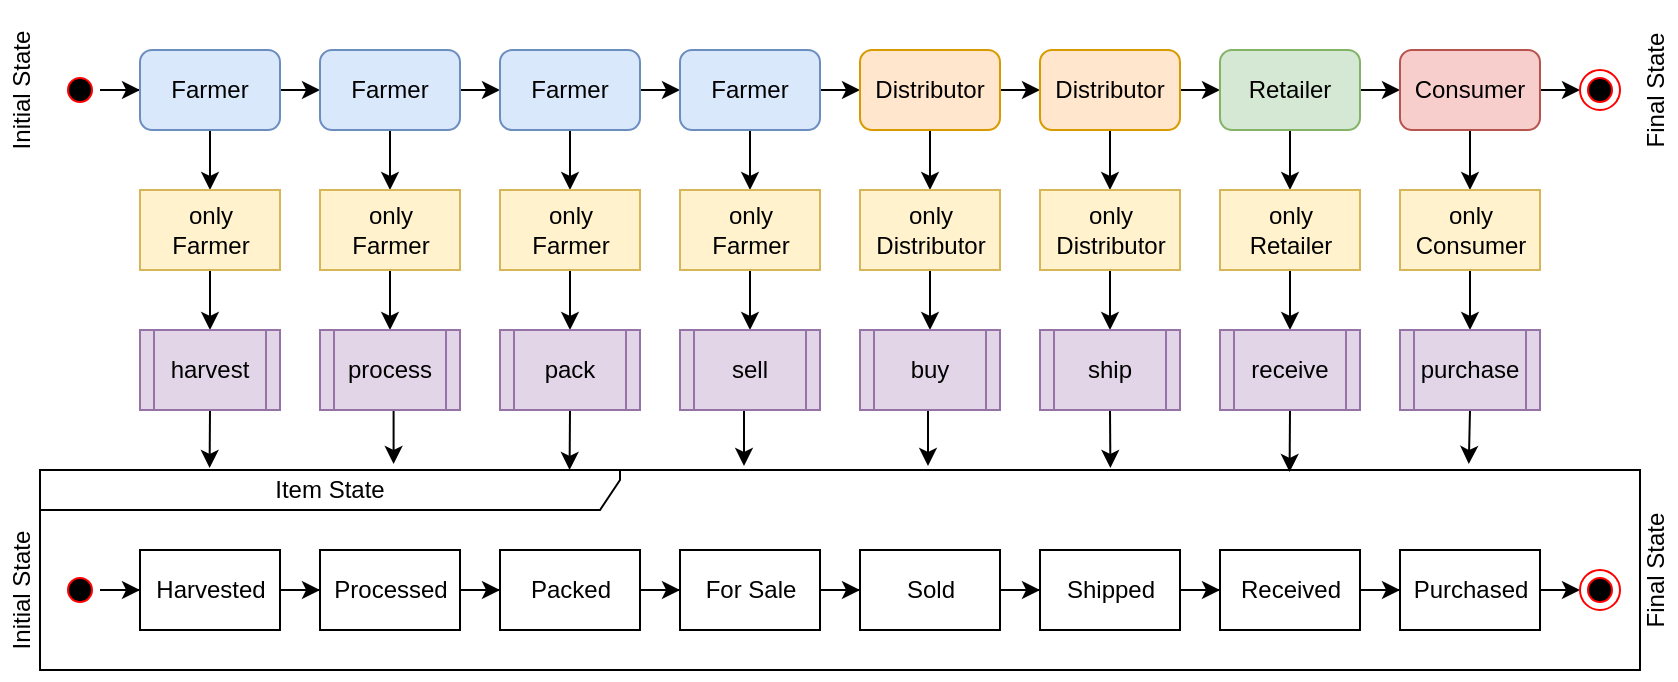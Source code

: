 <mxfile version="15.8.6" type="device"><diagram name="Page-1" id="0783ab3e-0a74-02c8-0abd-f7b4e66b4bec"><mxGraphModel dx="1422" dy="752" grid="1" gridSize="10" guides="1" tooltips="1" connect="1" arrows="1" fold="1" page="1" pageScale="1" pageWidth="850" pageHeight="1100" background="none" math="0" shadow="0"><root><mxCell id="0"/><mxCell id="1" parent="0"/><mxCell id="DlT9z5k3GYsCIGhqba7K-51" value="Item State" style="shape=umlFrame;whiteSpace=wrap;html=1;width=290;height=20;" vertex="1" parent="1"><mxGeometry x="30" y="250" width="800" height="100" as="geometry"/></mxCell><mxCell id="DlT9z5k3GYsCIGhqba7K-57" value="" style="edgeStyle=orthogonalEdgeStyle;rounded=0;orthogonalLoop=1;jettySize=auto;html=1;" edge="1" parent="1" source="DlT9z5k3GYsCIGhqba7K-52" target="DlT9z5k3GYsCIGhqba7K-56"><mxGeometry relative="1" as="geometry"/></mxCell><mxCell id="DlT9z5k3GYsCIGhqba7K-52" value="Harvested" style="html=1;" vertex="1" parent="1"><mxGeometry x="80" y="290" width="70" height="40" as="geometry"/></mxCell><mxCell id="DlT9z5k3GYsCIGhqba7K-55" value="" style="edgeStyle=orthogonalEdgeStyle;rounded=0;orthogonalLoop=1;jettySize=auto;html=1;" edge="1" parent="1" source="DlT9z5k3GYsCIGhqba7K-53" target="DlT9z5k3GYsCIGhqba7K-52"><mxGeometry relative="1" as="geometry"/></mxCell><mxCell id="DlT9z5k3GYsCIGhqba7K-53" value="" style="ellipse;html=1;shape=startState;fillColor=#000000;strokeColor=#ff0000;" vertex="1" parent="1"><mxGeometry x="40" y="300" width="20" height="20" as="geometry"/></mxCell><mxCell id="DlT9z5k3GYsCIGhqba7K-59" value="" style="edgeStyle=orthogonalEdgeStyle;rounded=0;orthogonalLoop=1;jettySize=auto;html=1;" edge="1" parent="1" source="DlT9z5k3GYsCIGhqba7K-56" target="DlT9z5k3GYsCIGhqba7K-58"><mxGeometry relative="1" as="geometry"/></mxCell><mxCell id="DlT9z5k3GYsCIGhqba7K-56" value="Processed" style="html=1;" vertex="1" parent="1"><mxGeometry x="170" y="290" width="70" height="40" as="geometry"/></mxCell><mxCell id="DlT9z5k3GYsCIGhqba7K-61" value="" style="edgeStyle=orthogonalEdgeStyle;rounded=0;orthogonalLoop=1;jettySize=auto;html=1;" edge="1" parent="1" source="DlT9z5k3GYsCIGhqba7K-58" target="DlT9z5k3GYsCIGhqba7K-60"><mxGeometry relative="1" as="geometry"/></mxCell><mxCell id="DlT9z5k3GYsCIGhqba7K-58" value="Packed" style="html=1;" vertex="1" parent="1"><mxGeometry x="260" y="290" width="70" height="40" as="geometry"/></mxCell><mxCell id="DlT9z5k3GYsCIGhqba7K-63" value="" style="edgeStyle=orthogonalEdgeStyle;rounded=0;orthogonalLoop=1;jettySize=auto;html=1;" edge="1" parent="1" source="DlT9z5k3GYsCIGhqba7K-60" target="DlT9z5k3GYsCIGhqba7K-62"><mxGeometry relative="1" as="geometry"/></mxCell><mxCell id="DlT9z5k3GYsCIGhqba7K-60" value="For Sale" style="html=1;" vertex="1" parent="1"><mxGeometry x="350" y="290" width="70" height="40" as="geometry"/></mxCell><mxCell id="DlT9z5k3GYsCIGhqba7K-65" value="" style="edgeStyle=orthogonalEdgeStyle;rounded=0;orthogonalLoop=1;jettySize=auto;html=1;" edge="1" parent="1" source="DlT9z5k3GYsCIGhqba7K-62" target="DlT9z5k3GYsCIGhqba7K-64"><mxGeometry relative="1" as="geometry"/></mxCell><mxCell id="DlT9z5k3GYsCIGhqba7K-62" value="Sold" style="html=1;" vertex="1" parent="1"><mxGeometry x="440" y="290" width="70" height="40" as="geometry"/></mxCell><mxCell id="DlT9z5k3GYsCIGhqba7K-67" value="" style="edgeStyle=orthogonalEdgeStyle;rounded=0;orthogonalLoop=1;jettySize=auto;html=1;" edge="1" parent="1" source="DlT9z5k3GYsCIGhqba7K-64" target="DlT9z5k3GYsCIGhqba7K-66"><mxGeometry relative="1" as="geometry"/></mxCell><mxCell id="DlT9z5k3GYsCIGhqba7K-64" value="Shipped" style="html=1;" vertex="1" parent="1"><mxGeometry x="530" y="290" width="70" height="40" as="geometry"/></mxCell><mxCell id="DlT9z5k3GYsCIGhqba7K-69" value="" style="edgeStyle=orthogonalEdgeStyle;rounded=0;orthogonalLoop=1;jettySize=auto;html=1;" edge="1" parent="1" source="DlT9z5k3GYsCIGhqba7K-66" target="DlT9z5k3GYsCIGhqba7K-68"><mxGeometry relative="1" as="geometry"/></mxCell><mxCell id="DlT9z5k3GYsCIGhqba7K-66" value="Received" style="html=1;" vertex="1" parent="1"><mxGeometry x="620" y="290" width="70" height="40" as="geometry"/></mxCell><mxCell id="DlT9z5k3GYsCIGhqba7K-72" value="" style="edgeStyle=orthogonalEdgeStyle;rounded=0;orthogonalLoop=1;jettySize=auto;html=1;" edge="1" parent="1" source="DlT9z5k3GYsCIGhqba7K-68"><mxGeometry relative="1" as="geometry"><mxPoint x="800" y="310" as="targetPoint"/></mxGeometry></mxCell><mxCell id="DlT9z5k3GYsCIGhqba7K-68" value="Purchased" style="html=1;" vertex="1" parent="1"><mxGeometry x="710" y="290" width="70" height="40" as="geometry"/></mxCell><mxCell id="DlT9z5k3GYsCIGhqba7K-70" value="" style="ellipse;html=1;shape=endState;fillColor=#000000;strokeColor=#ff0000;" vertex="1" parent="1"><mxGeometry x="800" y="300" width="20" height="20" as="geometry"/></mxCell><mxCell id="DlT9z5k3GYsCIGhqba7K-89" value="" style="edgeStyle=orthogonalEdgeStyle;rounded=0;orthogonalLoop=1;jettySize=auto;html=1;entryX=0;entryY=0.5;entryDx=0;entryDy=0;" edge="1" parent="1" source="DlT9z5k3GYsCIGhqba7K-73" target="DlT9z5k3GYsCIGhqba7K-76"><mxGeometry relative="1" as="geometry"/></mxCell><mxCell id="DlT9z5k3GYsCIGhqba7K-73" value="" style="ellipse;html=1;shape=startState;fillColor=#000000;strokeColor=#ff0000;" vertex="1" parent="1"><mxGeometry x="40" y="50" width="20" height="20" as="geometry"/></mxCell><mxCell id="DlT9z5k3GYsCIGhqba7K-90" style="edgeStyle=orthogonalEdgeStyle;rounded=0;orthogonalLoop=1;jettySize=auto;html=1;exitX=1;exitY=0.5;exitDx=0;exitDy=0;entryX=0;entryY=0.5;entryDx=0;entryDy=0;" edge="1" parent="1" source="DlT9z5k3GYsCIGhqba7K-76" target="DlT9z5k3GYsCIGhqba7K-77"><mxGeometry relative="1" as="geometry"/></mxCell><mxCell id="DlT9z5k3GYsCIGhqba7K-117" style="edgeStyle=orthogonalEdgeStyle;rounded=0;orthogonalLoop=1;jettySize=auto;html=1;exitX=0.5;exitY=1;exitDx=0;exitDy=0;entryX=0.5;entryY=0;entryDx=0;entryDy=0;" edge="1" parent="1" source="DlT9z5k3GYsCIGhqba7K-76" target="DlT9z5k3GYsCIGhqba7K-100"><mxGeometry relative="1" as="geometry"/></mxCell><mxCell id="DlT9z5k3GYsCIGhqba7K-76" value="Farmer" style="rounded=1;whiteSpace=wrap;html=1;fillColor=#dae8fc;strokeColor=#6c8ebf;" vertex="1" parent="1"><mxGeometry x="80" y="40" width="70" height="40" as="geometry"/></mxCell><mxCell id="DlT9z5k3GYsCIGhqba7K-91" style="edgeStyle=orthogonalEdgeStyle;rounded=0;orthogonalLoop=1;jettySize=auto;html=1;exitX=1;exitY=0.5;exitDx=0;exitDy=0;entryX=0;entryY=0.5;entryDx=0;entryDy=0;" edge="1" parent="1" source="DlT9z5k3GYsCIGhqba7K-77" target="DlT9z5k3GYsCIGhqba7K-78"><mxGeometry relative="1" as="geometry"/></mxCell><mxCell id="DlT9z5k3GYsCIGhqba7K-120" style="edgeStyle=orthogonalEdgeStyle;rounded=0;orthogonalLoop=1;jettySize=auto;html=1;exitX=0.5;exitY=1;exitDx=0;exitDy=0;entryX=0.5;entryY=0;entryDx=0;entryDy=0;" edge="1" parent="1" source="DlT9z5k3GYsCIGhqba7K-77" target="DlT9z5k3GYsCIGhqba7K-101"><mxGeometry relative="1" as="geometry"/></mxCell><mxCell id="DlT9z5k3GYsCIGhqba7K-77" value="Farmer" style="rounded=1;whiteSpace=wrap;html=1;fillColor=#dae8fc;strokeColor=#6c8ebf;" vertex="1" parent="1"><mxGeometry x="170" y="40" width="70" height="40" as="geometry"/></mxCell><mxCell id="DlT9z5k3GYsCIGhqba7K-92" style="edgeStyle=orthogonalEdgeStyle;rounded=0;orthogonalLoop=1;jettySize=auto;html=1;exitX=1;exitY=0.5;exitDx=0;exitDy=0;entryX=0;entryY=0.5;entryDx=0;entryDy=0;" edge="1" parent="1" source="DlT9z5k3GYsCIGhqba7K-78" target="DlT9z5k3GYsCIGhqba7K-79"><mxGeometry relative="1" as="geometry"/></mxCell><mxCell id="DlT9z5k3GYsCIGhqba7K-123" style="edgeStyle=orthogonalEdgeStyle;rounded=0;orthogonalLoop=1;jettySize=auto;html=1;exitX=0.5;exitY=1;exitDx=0;exitDy=0;entryX=0.5;entryY=0;entryDx=0;entryDy=0;" edge="1" parent="1" source="DlT9z5k3GYsCIGhqba7K-78" target="DlT9z5k3GYsCIGhqba7K-102"><mxGeometry relative="1" as="geometry"/></mxCell><mxCell id="DlT9z5k3GYsCIGhqba7K-78" value="Farmer" style="rounded=1;whiteSpace=wrap;html=1;fillColor=#dae8fc;strokeColor=#6c8ebf;" vertex="1" parent="1"><mxGeometry x="260" y="40" width="70" height="40" as="geometry"/></mxCell><mxCell id="DlT9z5k3GYsCIGhqba7K-93" style="edgeStyle=orthogonalEdgeStyle;rounded=0;orthogonalLoop=1;jettySize=auto;html=1;exitX=1;exitY=0.5;exitDx=0;exitDy=0;entryX=0;entryY=0.5;entryDx=0;entryDy=0;" edge="1" parent="1" source="DlT9z5k3GYsCIGhqba7K-79" target="DlT9z5k3GYsCIGhqba7K-80"><mxGeometry relative="1" as="geometry"/></mxCell><mxCell id="DlT9z5k3GYsCIGhqba7K-126" style="edgeStyle=orthogonalEdgeStyle;rounded=0;orthogonalLoop=1;jettySize=auto;html=1;exitX=0.5;exitY=1;exitDx=0;exitDy=0;entryX=0.5;entryY=0;entryDx=0;entryDy=0;" edge="1" parent="1" source="DlT9z5k3GYsCIGhqba7K-79" target="DlT9z5k3GYsCIGhqba7K-103"><mxGeometry relative="1" as="geometry"/></mxCell><mxCell id="DlT9z5k3GYsCIGhqba7K-79" value="Farmer" style="rounded=1;whiteSpace=wrap;html=1;fillColor=#dae8fc;strokeColor=#6c8ebf;" vertex="1" parent="1"><mxGeometry x="350" y="40" width="70" height="40" as="geometry"/></mxCell><mxCell id="DlT9z5k3GYsCIGhqba7K-94" style="edgeStyle=orthogonalEdgeStyle;rounded=0;orthogonalLoop=1;jettySize=auto;html=1;exitX=1;exitY=0.5;exitDx=0;exitDy=0;entryX=0;entryY=0.5;entryDx=0;entryDy=0;" edge="1" parent="1" source="DlT9z5k3GYsCIGhqba7K-80" target="DlT9z5k3GYsCIGhqba7K-81"><mxGeometry relative="1" as="geometry"/></mxCell><mxCell id="DlT9z5k3GYsCIGhqba7K-129" style="edgeStyle=orthogonalEdgeStyle;rounded=0;orthogonalLoop=1;jettySize=auto;html=1;exitX=0.5;exitY=1;exitDx=0;exitDy=0;entryX=0.5;entryY=0;entryDx=0;entryDy=0;" edge="1" parent="1" source="DlT9z5k3GYsCIGhqba7K-80" target="DlT9z5k3GYsCIGhqba7K-104"><mxGeometry relative="1" as="geometry"/></mxCell><mxCell id="DlT9z5k3GYsCIGhqba7K-80" value="Distributor" style="rounded=1;whiteSpace=wrap;html=1;fillColor=#ffe6cc;strokeColor=#d79b00;" vertex="1" parent="1"><mxGeometry x="440" y="40" width="70" height="40" as="geometry"/></mxCell><mxCell id="DlT9z5k3GYsCIGhqba7K-95" style="edgeStyle=orthogonalEdgeStyle;rounded=0;orthogonalLoop=1;jettySize=auto;html=1;exitX=1;exitY=0.5;exitDx=0;exitDy=0;entryX=0;entryY=0.5;entryDx=0;entryDy=0;" edge="1" parent="1" source="DlT9z5k3GYsCIGhqba7K-81" target="DlT9z5k3GYsCIGhqba7K-82"><mxGeometry relative="1" as="geometry"/></mxCell><mxCell id="DlT9z5k3GYsCIGhqba7K-132" style="edgeStyle=orthogonalEdgeStyle;rounded=0;orthogonalLoop=1;jettySize=auto;html=1;exitX=0.5;exitY=1;exitDx=0;exitDy=0;entryX=0.5;entryY=0;entryDx=0;entryDy=0;" edge="1" parent="1" source="DlT9z5k3GYsCIGhqba7K-81" target="DlT9z5k3GYsCIGhqba7K-105"><mxGeometry relative="1" as="geometry"/></mxCell><mxCell id="DlT9z5k3GYsCIGhqba7K-81" value="Distributor" style="rounded=1;whiteSpace=wrap;html=1;fillColor=#ffe6cc;strokeColor=#d79b00;" vertex="1" parent="1"><mxGeometry x="530" y="40" width="70" height="40" as="geometry"/></mxCell><mxCell id="DlT9z5k3GYsCIGhqba7K-96" style="edgeStyle=orthogonalEdgeStyle;rounded=0;orthogonalLoop=1;jettySize=auto;html=1;exitX=1;exitY=0.5;exitDx=0;exitDy=0;entryX=0;entryY=0.5;entryDx=0;entryDy=0;" edge="1" parent="1" source="DlT9z5k3GYsCIGhqba7K-82" target="DlT9z5k3GYsCIGhqba7K-83"><mxGeometry relative="1" as="geometry"/></mxCell><mxCell id="DlT9z5k3GYsCIGhqba7K-136" style="edgeStyle=orthogonalEdgeStyle;rounded=0;orthogonalLoop=1;jettySize=auto;html=1;exitX=0.5;exitY=1;exitDx=0;exitDy=0;entryX=0.5;entryY=0;entryDx=0;entryDy=0;" edge="1" parent="1" source="DlT9z5k3GYsCIGhqba7K-82" target="DlT9z5k3GYsCIGhqba7K-106"><mxGeometry relative="1" as="geometry"/></mxCell><mxCell id="DlT9z5k3GYsCIGhqba7K-82" value="Retailer" style="rounded=1;whiteSpace=wrap;html=1;fillColor=#d5e8d4;strokeColor=#82b366;" vertex="1" parent="1"><mxGeometry x="620" y="40" width="70" height="40" as="geometry"/></mxCell><mxCell id="DlT9z5k3GYsCIGhqba7K-97" style="edgeStyle=orthogonalEdgeStyle;rounded=0;orthogonalLoop=1;jettySize=auto;html=1;exitX=1;exitY=0.5;exitDx=0;exitDy=0;entryX=0;entryY=0.5;entryDx=0;entryDy=0;" edge="1" parent="1" source="DlT9z5k3GYsCIGhqba7K-83" target="DlT9z5k3GYsCIGhqba7K-84"><mxGeometry relative="1" as="geometry"/></mxCell><mxCell id="DlT9z5k3GYsCIGhqba7K-139" style="edgeStyle=orthogonalEdgeStyle;rounded=0;orthogonalLoop=1;jettySize=auto;html=1;exitX=0.5;exitY=1;exitDx=0;exitDy=0;entryX=0.5;entryY=0;entryDx=0;entryDy=0;" edge="1" parent="1" source="DlT9z5k3GYsCIGhqba7K-83" target="DlT9z5k3GYsCIGhqba7K-107"><mxGeometry relative="1" as="geometry"/></mxCell><mxCell id="DlT9z5k3GYsCIGhqba7K-83" value="Consumer" style="rounded=1;whiteSpace=wrap;html=1;fillColor=#f8cecc;strokeColor=#b85450;" vertex="1" parent="1"><mxGeometry x="710" y="40" width="70" height="40" as="geometry"/></mxCell><mxCell id="DlT9z5k3GYsCIGhqba7K-84" value="" style="ellipse;html=1;shape=endState;fillColor=#000000;strokeColor=#ff0000;" vertex="1" parent="1"><mxGeometry x="800" y="50" width="20" height="20" as="geometry"/></mxCell><mxCell id="DlT9z5k3GYsCIGhqba7K-118" style="edgeStyle=orthogonalEdgeStyle;rounded=0;orthogonalLoop=1;jettySize=auto;html=1;exitX=0.5;exitY=1;exitDx=0;exitDy=0;entryX=0.5;entryY=0;entryDx=0;entryDy=0;" edge="1" parent="1" source="DlT9z5k3GYsCIGhqba7K-100" target="DlT9z5k3GYsCIGhqba7K-109"><mxGeometry relative="1" as="geometry"/></mxCell><mxCell id="DlT9z5k3GYsCIGhqba7K-100" value="&lt;div&gt;only&lt;/div&gt;&lt;div&gt;Farmer&lt;/div&gt;" style="html=1;fillColor=#fff2cc;strokeColor=#d6b656;" vertex="1" parent="1"><mxGeometry x="80" y="110" width="70" height="40" as="geometry"/></mxCell><mxCell id="DlT9z5k3GYsCIGhqba7K-121" style="edgeStyle=orthogonalEdgeStyle;rounded=0;orthogonalLoop=1;jettySize=auto;html=1;exitX=0.5;exitY=1;exitDx=0;exitDy=0;entryX=0.5;entryY=0;entryDx=0;entryDy=0;" edge="1" parent="1" source="DlT9z5k3GYsCIGhqba7K-101" target="DlT9z5k3GYsCIGhqba7K-110"><mxGeometry relative="1" as="geometry"/></mxCell><mxCell id="DlT9z5k3GYsCIGhqba7K-101" value="&lt;div&gt;only&lt;/div&gt;&lt;div&gt;Farmer&lt;/div&gt;" style="html=1;fillColor=#fff2cc;strokeColor=#d6b656;" vertex="1" parent="1"><mxGeometry x="170" y="110" width="70" height="40" as="geometry"/></mxCell><mxCell id="DlT9z5k3GYsCIGhqba7K-124" style="edgeStyle=orthogonalEdgeStyle;rounded=0;orthogonalLoop=1;jettySize=auto;html=1;exitX=0.5;exitY=1;exitDx=0;exitDy=0;entryX=0.5;entryY=0;entryDx=0;entryDy=0;" edge="1" parent="1" source="DlT9z5k3GYsCIGhqba7K-102" target="DlT9z5k3GYsCIGhqba7K-111"><mxGeometry relative="1" as="geometry"/></mxCell><mxCell id="DlT9z5k3GYsCIGhqba7K-102" value="&lt;div&gt;only&lt;/div&gt;&lt;div&gt;Farmer&lt;/div&gt;" style="html=1;fillColor=#fff2cc;strokeColor=#d6b656;" vertex="1" parent="1"><mxGeometry x="260" y="110" width="70" height="40" as="geometry"/></mxCell><mxCell id="DlT9z5k3GYsCIGhqba7K-127" style="edgeStyle=orthogonalEdgeStyle;rounded=0;orthogonalLoop=1;jettySize=auto;html=1;exitX=0.5;exitY=1;exitDx=0;exitDy=0;entryX=0.5;entryY=0;entryDx=0;entryDy=0;" edge="1" parent="1" source="DlT9z5k3GYsCIGhqba7K-103" target="DlT9z5k3GYsCIGhqba7K-112"><mxGeometry relative="1" as="geometry"/></mxCell><mxCell id="DlT9z5k3GYsCIGhqba7K-103" value="&lt;div&gt;only&lt;/div&gt;&lt;div&gt;Farmer&lt;/div&gt;" style="html=1;fillColor=#fff2cc;strokeColor=#d6b656;" vertex="1" parent="1"><mxGeometry x="350" y="110" width="70" height="40" as="geometry"/></mxCell><mxCell id="DlT9z5k3GYsCIGhqba7K-130" style="edgeStyle=orthogonalEdgeStyle;rounded=0;orthogonalLoop=1;jettySize=auto;html=1;exitX=0.5;exitY=1;exitDx=0;exitDy=0;entryX=0.5;entryY=0;entryDx=0;entryDy=0;" edge="1" parent="1" source="DlT9z5k3GYsCIGhqba7K-104" target="DlT9z5k3GYsCIGhqba7K-113"><mxGeometry relative="1" as="geometry"/></mxCell><mxCell id="DlT9z5k3GYsCIGhqba7K-104" value="&lt;div&gt;only&lt;/div&gt;&lt;div&gt;Distributor&lt;/div&gt;" style="html=1;fillColor=#fff2cc;strokeColor=#d6b656;" vertex="1" parent="1"><mxGeometry x="440" y="110" width="70" height="40" as="geometry"/></mxCell><mxCell id="DlT9z5k3GYsCIGhqba7K-133" style="edgeStyle=orthogonalEdgeStyle;rounded=0;orthogonalLoop=1;jettySize=auto;html=1;exitX=0.5;exitY=1;exitDx=0;exitDy=0;entryX=0.5;entryY=0;entryDx=0;entryDy=0;" edge="1" parent="1" source="DlT9z5k3GYsCIGhqba7K-105" target="DlT9z5k3GYsCIGhqba7K-114"><mxGeometry relative="1" as="geometry"/></mxCell><mxCell id="DlT9z5k3GYsCIGhqba7K-105" value="&lt;div&gt;only&lt;/div&gt;&lt;div&gt;Distributor&lt;/div&gt;" style="html=1;fillColor=#fff2cc;strokeColor=#d6b656;" vertex="1" parent="1"><mxGeometry x="530" y="110" width="70" height="40" as="geometry"/></mxCell><mxCell id="DlT9z5k3GYsCIGhqba7K-137" style="edgeStyle=orthogonalEdgeStyle;rounded=0;orthogonalLoop=1;jettySize=auto;html=1;exitX=0.5;exitY=1;exitDx=0;exitDy=0;entryX=0.5;entryY=0;entryDx=0;entryDy=0;" edge="1" parent="1" source="DlT9z5k3GYsCIGhqba7K-106" target="DlT9z5k3GYsCIGhqba7K-115"><mxGeometry relative="1" as="geometry"/></mxCell><mxCell id="DlT9z5k3GYsCIGhqba7K-106" value="&lt;div&gt;only&lt;/div&gt;&lt;div&gt;Retailer&lt;br&gt;&lt;/div&gt;" style="html=1;fillColor=#fff2cc;strokeColor=#d6b656;" vertex="1" parent="1"><mxGeometry x="620" y="110" width="70" height="40" as="geometry"/></mxCell><mxCell id="DlT9z5k3GYsCIGhqba7K-140" style="edgeStyle=orthogonalEdgeStyle;rounded=0;orthogonalLoop=1;jettySize=auto;html=1;exitX=0.5;exitY=1;exitDx=0;exitDy=0;entryX=0.5;entryY=0;entryDx=0;entryDy=0;" edge="1" parent="1" source="DlT9z5k3GYsCIGhqba7K-107" target="DlT9z5k3GYsCIGhqba7K-116"><mxGeometry relative="1" as="geometry"/></mxCell><mxCell id="DlT9z5k3GYsCIGhqba7K-107" value="&lt;div&gt;only&lt;/div&gt;&lt;div&gt;Consumer&lt;/div&gt;" style="html=1;fillColor=#fff2cc;strokeColor=#d6b656;" vertex="1" parent="1"><mxGeometry x="710" y="110" width="70" height="40" as="geometry"/></mxCell><mxCell id="DlT9z5k3GYsCIGhqba7K-119" style="edgeStyle=orthogonalEdgeStyle;rounded=0;orthogonalLoop=1;jettySize=auto;html=1;exitX=0.5;exitY=1;exitDx=0;exitDy=0;entryX=0.106;entryY=-0.01;entryDx=0;entryDy=0;entryPerimeter=0;" edge="1" parent="1" source="DlT9z5k3GYsCIGhqba7K-109" target="DlT9z5k3GYsCIGhqba7K-51"><mxGeometry relative="1" as="geometry"/></mxCell><mxCell id="DlT9z5k3GYsCIGhqba7K-109" value="harvest" style="shape=process;whiteSpace=wrap;html=1;backgroundOutline=1;fillColor=#e1d5e7;strokeColor=#9673a6;" vertex="1" parent="1"><mxGeometry x="80" y="180" width="70" height="40" as="geometry"/></mxCell><mxCell id="DlT9z5k3GYsCIGhqba7K-122" style="edgeStyle=orthogonalEdgeStyle;rounded=0;orthogonalLoop=1;jettySize=auto;html=1;exitX=0.5;exitY=1;exitDx=0;exitDy=0;entryX=0.221;entryY=-0.03;entryDx=0;entryDy=0;entryPerimeter=0;" edge="1" parent="1" source="DlT9z5k3GYsCIGhqba7K-110" target="DlT9z5k3GYsCIGhqba7K-51"><mxGeometry relative="1" as="geometry"/></mxCell><mxCell id="DlT9z5k3GYsCIGhqba7K-110" value="process" style="shape=process;whiteSpace=wrap;html=1;backgroundOutline=1;fillColor=#e1d5e7;strokeColor=#9673a6;" vertex="1" parent="1"><mxGeometry x="170" y="180" width="70" height="40" as="geometry"/></mxCell><mxCell id="DlT9z5k3GYsCIGhqba7K-125" style="edgeStyle=orthogonalEdgeStyle;rounded=0;orthogonalLoop=1;jettySize=auto;html=1;exitX=0.5;exitY=1;exitDx=0;exitDy=0;entryX=0.331;entryY=0;entryDx=0;entryDy=0;entryPerimeter=0;" edge="1" parent="1" source="DlT9z5k3GYsCIGhqba7K-111" target="DlT9z5k3GYsCIGhqba7K-51"><mxGeometry relative="1" as="geometry"/></mxCell><mxCell id="DlT9z5k3GYsCIGhqba7K-111" value="pack" style="shape=process;whiteSpace=wrap;html=1;backgroundOutline=1;fillColor=#e1d5e7;strokeColor=#9673a6;" vertex="1" parent="1"><mxGeometry x="260" y="180" width="70" height="40" as="geometry"/></mxCell><mxCell id="DlT9z5k3GYsCIGhqba7K-128" style="edgeStyle=orthogonalEdgeStyle;rounded=0;orthogonalLoop=1;jettySize=auto;html=1;exitX=0.5;exitY=1;exitDx=0;exitDy=0;entryX=0.44;entryY=-0.02;entryDx=0;entryDy=0;entryPerimeter=0;" edge="1" parent="1" source="DlT9z5k3GYsCIGhqba7K-112" target="DlT9z5k3GYsCIGhqba7K-51"><mxGeometry relative="1" as="geometry"/></mxCell><mxCell id="DlT9z5k3GYsCIGhqba7K-112" value="sell" style="shape=process;whiteSpace=wrap;html=1;backgroundOutline=1;fillColor=#e1d5e7;strokeColor=#9673a6;" vertex="1" parent="1"><mxGeometry x="350" y="180" width="70" height="40" as="geometry"/></mxCell><mxCell id="DlT9z5k3GYsCIGhqba7K-131" style="edgeStyle=orthogonalEdgeStyle;rounded=0;orthogonalLoop=1;jettySize=auto;html=1;exitX=0.5;exitY=1;exitDx=0;exitDy=0;entryX=0.555;entryY=-0.02;entryDx=0;entryDy=0;entryPerimeter=0;" edge="1" parent="1" source="DlT9z5k3GYsCIGhqba7K-113" target="DlT9z5k3GYsCIGhqba7K-51"><mxGeometry relative="1" as="geometry"/></mxCell><mxCell id="DlT9z5k3GYsCIGhqba7K-113" value="buy" style="shape=process;whiteSpace=wrap;html=1;backgroundOutline=1;fillColor=#e1d5e7;strokeColor=#9673a6;" vertex="1" parent="1"><mxGeometry x="440" y="180" width="70" height="40" as="geometry"/></mxCell><mxCell id="DlT9z5k3GYsCIGhqba7K-135" style="edgeStyle=orthogonalEdgeStyle;rounded=0;orthogonalLoop=1;jettySize=auto;html=1;exitX=0.5;exitY=1;exitDx=0;exitDy=0;entryX=0.669;entryY=-0.01;entryDx=0;entryDy=0;entryPerimeter=0;" edge="1" parent="1" source="DlT9z5k3GYsCIGhqba7K-114" target="DlT9z5k3GYsCIGhqba7K-51"><mxGeometry relative="1" as="geometry"/></mxCell><mxCell id="DlT9z5k3GYsCIGhqba7K-114" value="ship" style="shape=process;whiteSpace=wrap;html=1;backgroundOutline=1;fillColor=#e1d5e7;strokeColor=#9673a6;" vertex="1" parent="1"><mxGeometry x="530" y="180" width="70" height="40" as="geometry"/></mxCell><mxCell id="DlT9z5k3GYsCIGhqba7K-138" style="edgeStyle=orthogonalEdgeStyle;rounded=0;orthogonalLoop=1;jettySize=auto;html=1;exitX=0.5;exitY=1;exitDx=0;exitDy=0;entryX=0.781;entryY=0.01;entryDx=0;entryDy=0;entryPerimeter=0;" edge="1" parent="1" source="DlT9z5k3GYsCIGhqba7K-115" target="DlT9z5k3GYsCIGhqba7K-51"><mxGeometry relative="1" as="geometry"/></mxCell><mxCell id="DlT9z5k3GYsCIGhqba7K-115" value="receive" style="shape=process;whiteSpace=wrap;html=1;backgroundOutline=1;fillColor=#e1d5e7;strokeColor=#9673a6;" vertex="1" parent="1"><mxGeometry x="620" y="180" width="70" height="40" as="geometry"/></mxCell><mxCell id="DlT9z5k3GYsCIGhqba7K-141" style="edgeStyle=orthogonalEdgeStyle;rounded=0;orthogonalLoop=1;jettySize=auto;html=1;exitX=0.5;exitY=1;exitDx=0;exitDy=0;entryX=0.893;entryY=-0.03;entryDx=0;entryDy=0;entryPerimeter=0;" edge="1" parent="1" source="DlT9z5k3GYsCIGhqba7K-116" target="DlT9z5k3GYsCIGhqba7K-51"><mxGeometry relative="1" as="geometry"/></mxCell><mxCell id="DlT9z5k3GYsCIGhqba7K-116" value="purchase" style="shape=process;whiteSpace=wrap;html=1;backgroundOutline=1;fillColor=#e1d5e7;strokeColor=#9673a6;" vertex="1" parent="1"><mxGeometry x="710" y="180" width="70" height="40" as="geometry"/></mxCell><mxCell id="DlT9z5k3GYsCIGhqba7K-142" value="Initial State" style="text;html=1;strokeColor=none;fillColor=none;align=center;verticalAlign=middle;whiteSpace=wrap;rounded=0;rotation=270;" vertex="1" parent="1"><mxGeometry x="-24" y="300" width="90" height="20" as="geometry"/></mxCell><mxCell id="DlT9z5k3GYsCIGhqba7K-143" value="Initial State" style="text;html=1;strokeColor=none;fillColor=none;align=center;verticalAlign=middle;whiteSpace=wrap;rounded=0;rotation=270;" vertex="1" parent="1"><mxGeometry x="-24" y="50" width="90" height="20" as="geometry"/></mxCell><mxCell id="DlT9z5k3GYsCIGhqba7K-144" value="Final State" style="text;html=1;strokeColor=none;fillColor=none;align=center;verticalAlign=middle;whiteSpace=wrap;rounded=0;rotation=270;" vertex="1" parent="1"><mxGeometry x="793" y="50" width="90" height="20" as="geometry"/></mxCell><mxCell id="DlT9z5k3GYsCIGhqba7K-145" value="Final State" style="text;html=1;strokeColor=none;fillColor=none;align=center;verticalAlign=middle;whiteSpace=wrap;rounded=0;rotation=270;" vertex="1" parent="1"><mxGeometry x="793" y="290" width="90" height="20" as="geometry"/></mxCell></root></mxGraphModel></diagram></mxfile>
